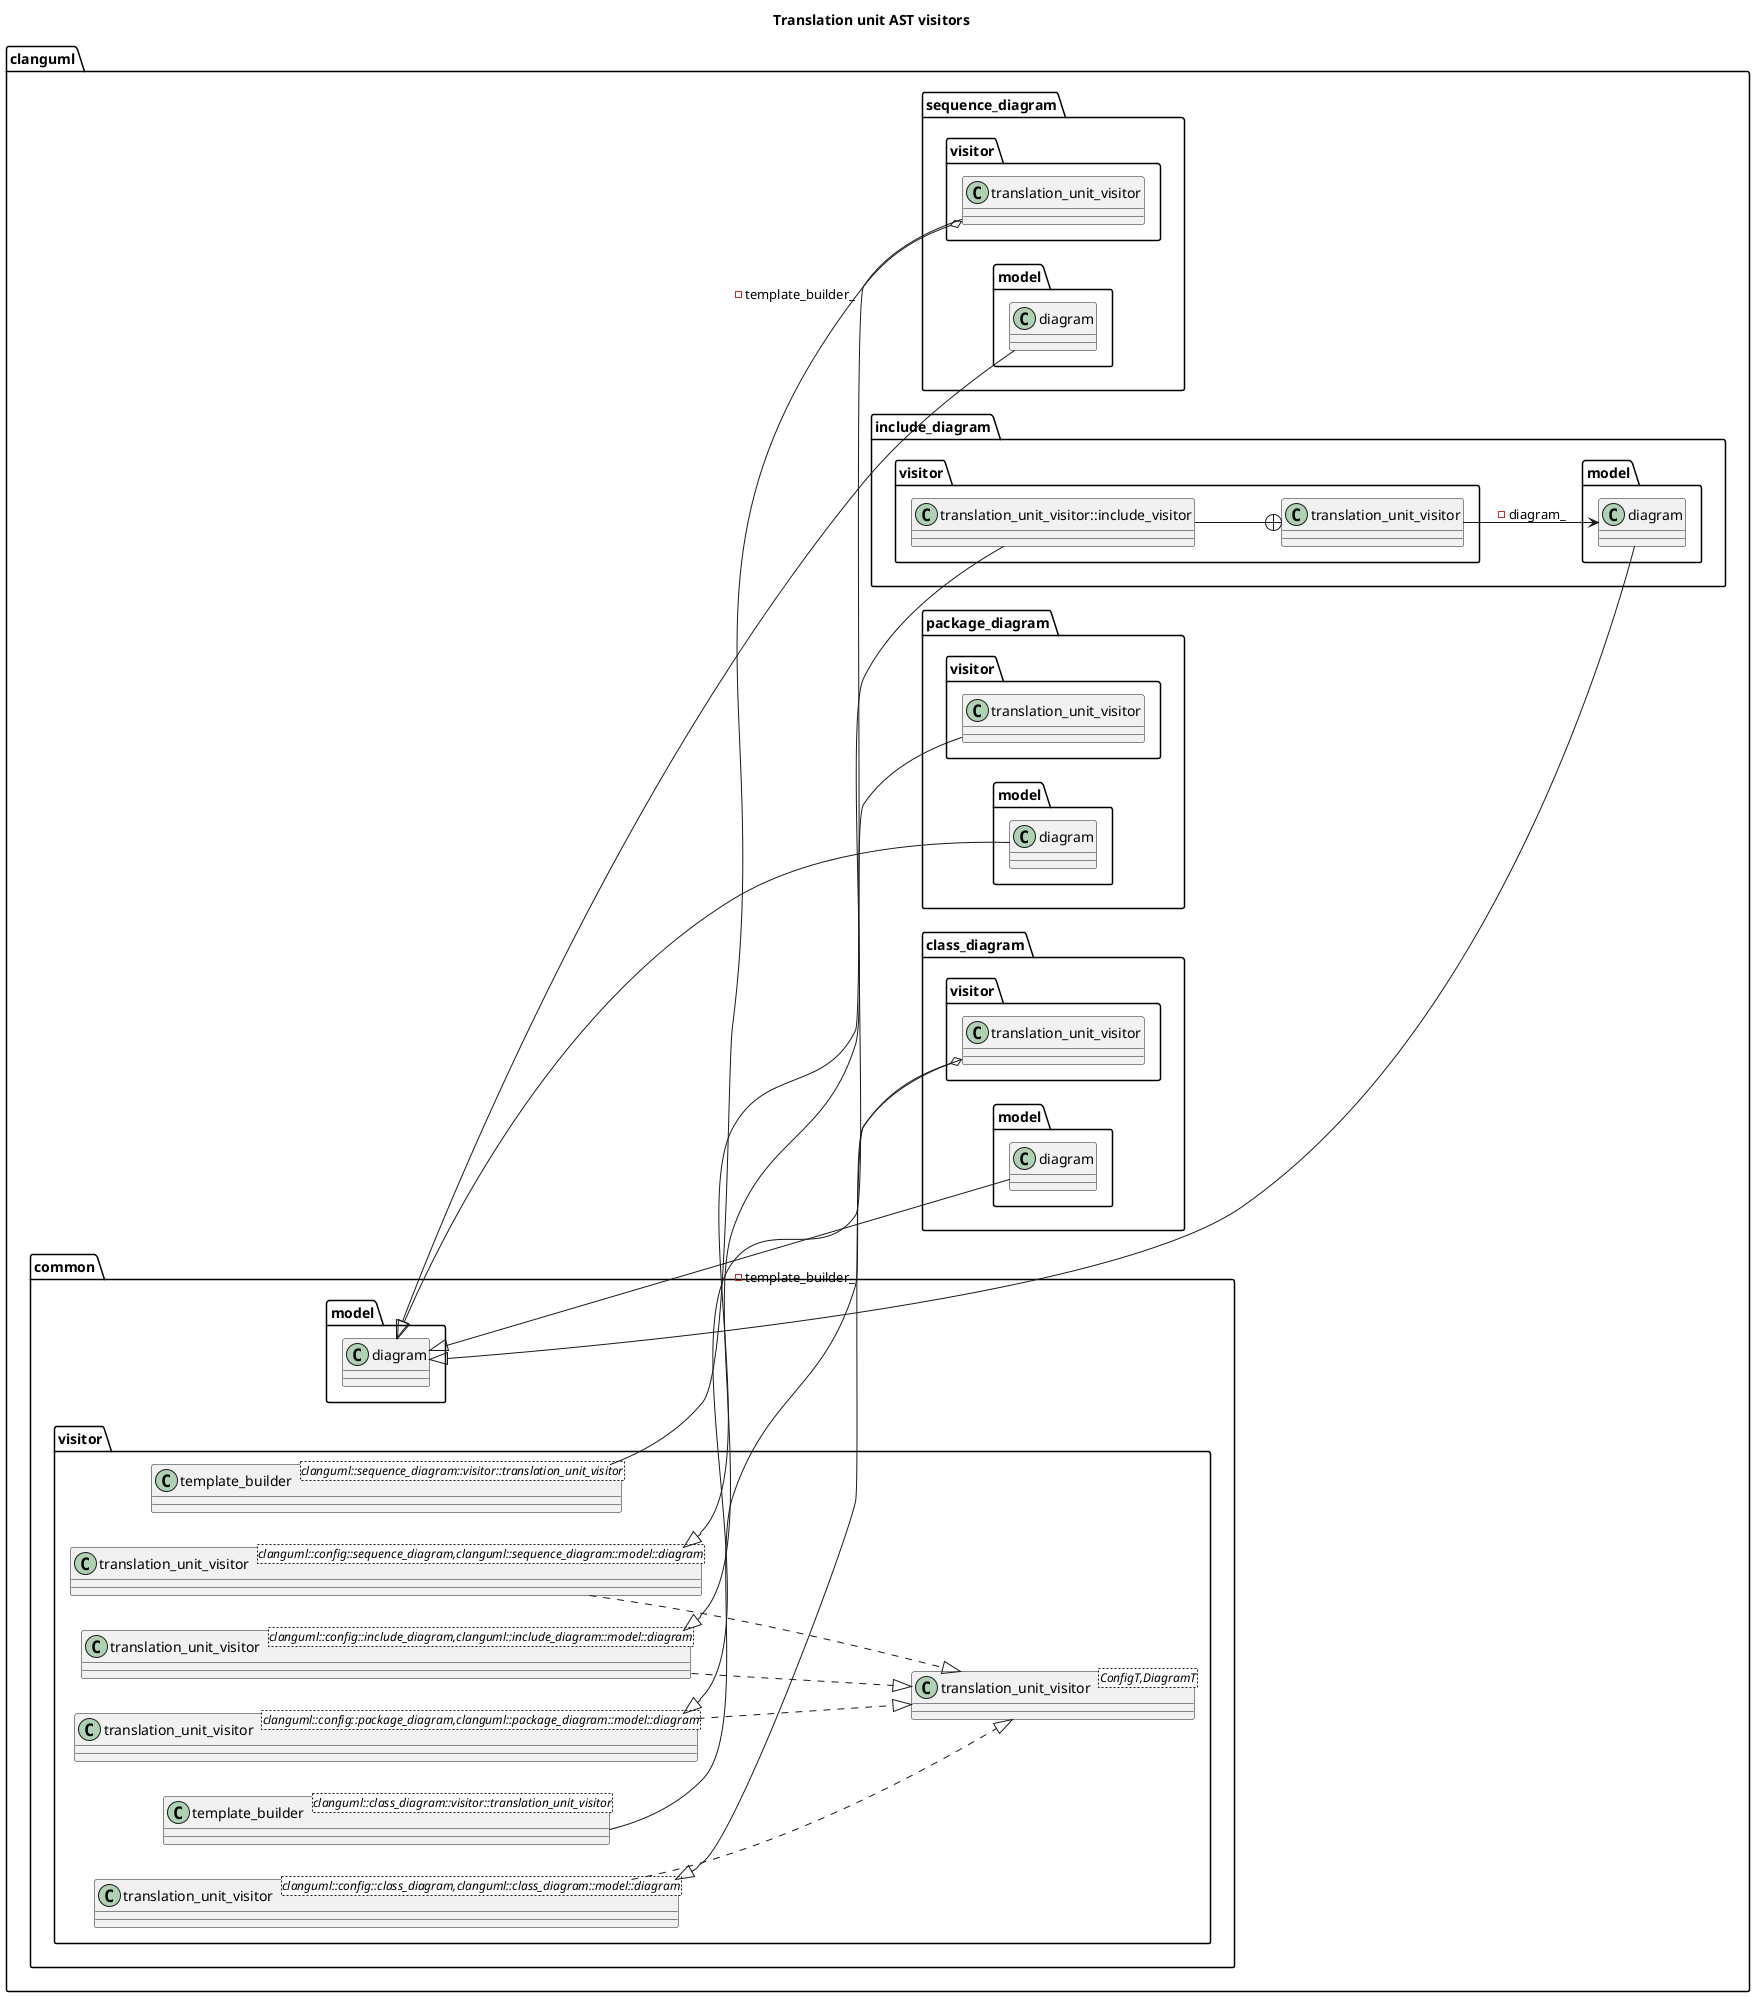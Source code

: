@startuml
title Translation unit AST visitors
left to right direction
package [clanguml] as C_0017394171196056322719 {
package [common] as C_0002532840279361781187 {
package [model] as C_0000669774451444102653 {
class "diagram" as C_0001576551882566686996
class C_0001576551882566686996 [[classclanguml_1_1common_1_1model_1_1diagram.html{Base class for all diagram models}]] {
__
}
}
package [visitor] as C_0016474478155368192384 {
class "translation_unit_visitor<ConfigT,DiagramT>" as C_0014290992758498762286
class C_0014290992758498762286 [[classclanguml_1_1common_1_1visitor_1_1translation__unit__visitor.html{Diagram translation unit visitor base class}]] {
__
}
class "template_builder<clanguml::class_diagram::visitor::translation_unit_visitor>" as C_0006928801289515998382
class C_0006928801289515998382 [[classclanguml_1_1common_1_1visitor_1_1template__builder.html{template_builder}]] {
__
}
class "translation_unit_visitor<clanguml::config::class_diagram,clanguml::class_diagram::model::diagram>" as C_0005184632287329019882
class C_0005184632287329019882 [[classclanguml_1_1common_1_1visitor_1_1translation__unit__visitor.html{translation_unit_visitor}]] {
__
}
class "translation_unit_visitor<clanguml::config::include_diagram,clanguml::include_diagram::model::diagram>" as C_0010797356058171728853
class C_0010797356058171728853 [[classclanguml_1_1common_1_1visitor_1_1translation__unit__visitor.html{translation_unit_visitor}]] {
__
}
class "translation_unit_visitor<clanguml::config::package_diagram,clanguml::package_diagram::model::diagram>" as C_0000788514013195129993
class C_0000788514013195129993 [[classclanguml_1_1common_1_1visitor_1_1translation__unit__visitor.html{translation_unit_visitor}]] {
__
}
class "template_builder<clanguml::sequence_diagram::visitor::translation_unit_visitor>" as C_0016589185193012457922
class C_0016589185193012457922 [[classclanguml_1_1common_1_1visitor_1_1template__builder.html{template_builder}]] {
__
}
class "translation_unit_visitor<clanguml::config::sequence_diagram,clanguml::sequence_diagram::model::diagram>" as C_0000336264923250556599
class C_0000336264923250556599 [[classclanguml_1_1common_1_1visitor_1_1translation__unit__visitor.html{translation_unit_visitor}]] {
__
}
}
}
package [class_diagram] as C_0017921336289613804855 {
package [model] as C_0007176993879715460962 {
class "diagram" as C_0007315456613526221498
class C_0007315456613526221498 [[classclanguml_1_1class__diagram_1_1model_1_1diagram.html{Class representing a class diagram.}]] {
__
}
}
package [visitor] as C_0014897743554774430622 {
class "translation_unit_visitor" as C_0013934086101141939615
class C_0013934086101141939615 [[classclanguml_1_1class__diagram_1_1visitor_1_1translation__unit__visitor.html{Class diagram translation unit visitor}]] {
__
}
}
}
package [include_diagram] as C_0018317418947569564933 {
package [model] as C_0004362631048833985714 {
class "diagram" as C_0002467043186855586999
class C_0002467043186855586999 [[classclanguml_1_1include__diagram_1_1model_1_1diagram.html{Class representing an include diagram model.}]] {
__
}
}
package [visitor] as C_0002398062589073292507 {
class "translation_unit_visitor" as C_0015659136776023822053
class C_0015659136776023822053 [[classclanguml_1_1include__diagram_1_1visitor_1_1translation__unit__visitor.html{Include diagram translation unit visitor wrapper}]] {
__
}
class "translation_unit_visitor::include_visitor" as C_0000567484436108945460
class C_0000567484436108945460 [[classclanguml_1_1include__diagram_1_1visitor_1_1translation__unit__visitor_1_1include__visitor.html{translation_unit_visitor::include_visitor}]] {
__
}
}
}
package [package_diagram] as C_0009413724933622552589 {
package [model] as C_0012558484942253952660 {
class "diagram" as C_0001188296008369339829
class C_0001188296008369339829 [[classclanguml_1_1package__diagram_1_1model_1_1diagram.html{Package diagram model.}]] {
__
}
}
package [visitor] as C_0001471162262834345471 {
class "translation_unit_visitor" as C_0010290736275922634760
class C_0010290736275922634760 [[classclanguml_1_1package__diagram_1_1visitor_1_1translation__unit__visitor.html{Package diagram translation unit visitor}]] {
__
}
}
}
package [sequence_diagram] as C_0012174902727661033893 {
package [model] as C_0017655759046645114118 {
class "diagram" as C_0007392356576284087808
class C_0007392356576284087808 [[classclanguml_1_1sequence__diagram_1_1model_1_1diagram.html{Model of a sequence diagram}]] {
__
}
}
package [visitor] as C_0002812166065521257903 {
class "translation_unit_visitor" as C_0009834819563374321482
class C_0009834819563374321482 [[classclanguml_1_1sequence__diagram_1_1visitor_1_1translation__unit__visitor.html{Sequence diagram translation unit visitor}]] {
__
}
}
}
}
C_0005184632287329019882 ..|> C_0014290992758498762286
C_0010797356058171728853 ..|> C_0014290992758498762286
C_0000788514013195129993 ..|> C_0014290992758498762286
C_0000336264923250556599 ..|> C_0014290992758498762286
C_0001576551882566686996 <|-- C_0007315456613526221498
C_0013934086101141939615 o-- C_0006928801289515998382 [[{template_builder_}]] : -template_builder_
C_0005184632287329019882 <|-- C_0013934086101141939615
C_0001576551882566686996 <|-- C_0002467043186855586999
C_0015659136776023822053 --> C_0002467043186855586999 [[{diagram_}]] : -diagram_
C_0000567484436108945460 --+ C_0015659136776023822053
C_0010797356058171728853 <|-- C_0000567484436108945460
C_0001576551882566686996 <|-- C_0001188296008369339829
C_0000788514013195129993 <|-- C_0010290736275922634760
C_0001576551882566686996 <|-- C_0007392356576284087808
C_0009834819563374321482 o-- C_0016589185193012457922 [[{template_builder_}]] : -template_builder_
C_0000336264923250556599 <|-- C_0009834819563374321482

'Generated with clang-uml, version 0.6.0
'LLVM version Ubuntu clang version 19.1.1 (1ubuntu1)
@enduml
